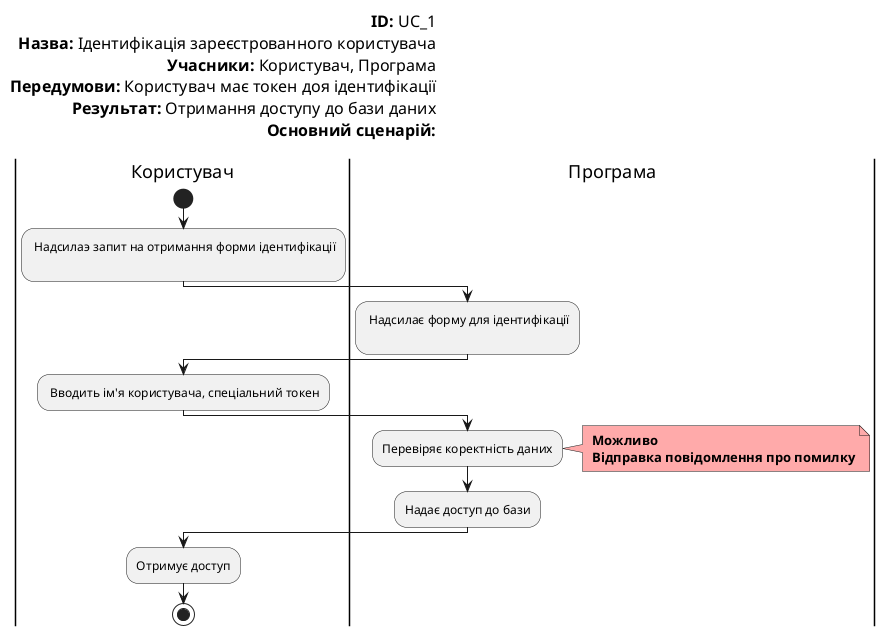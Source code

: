 @startuml UserUML1.1

left header
<font color=000 size=16><b>ID:</b> UC_1
<font color=000 size=16><b>Назва:</b> Ідентифікація зареєстрованного користувача  
<font color=000 size=16><b>Учасники:</b> Користувач, Програма
<font color=000 size=16><b>Передумови:</b> Користувач має токен доя ідентифікації
<font color=000 size=16><b>Результат:</b> Отримання доступу до бази даних 
<font color=000 size=16><b>Основний сценарій:</b>

end header

|Користувач|
start
: Надсилаэ запит на отримання форми ідентифікації
;

|Програма|
: Надсилає форму для ідентифікації
 ;

|Користувач|
: Вводить ім'я користувача, спеціальний токен;


|Програма|
:Перевіряє коректність даних;
note right #ffaaaa
<b> Можливо 
<b> Відправка повідомлення про помилку
end note

:Надає доступ до бази;



|Користувач|
:Отримує доступ;
stop;

@enduml
